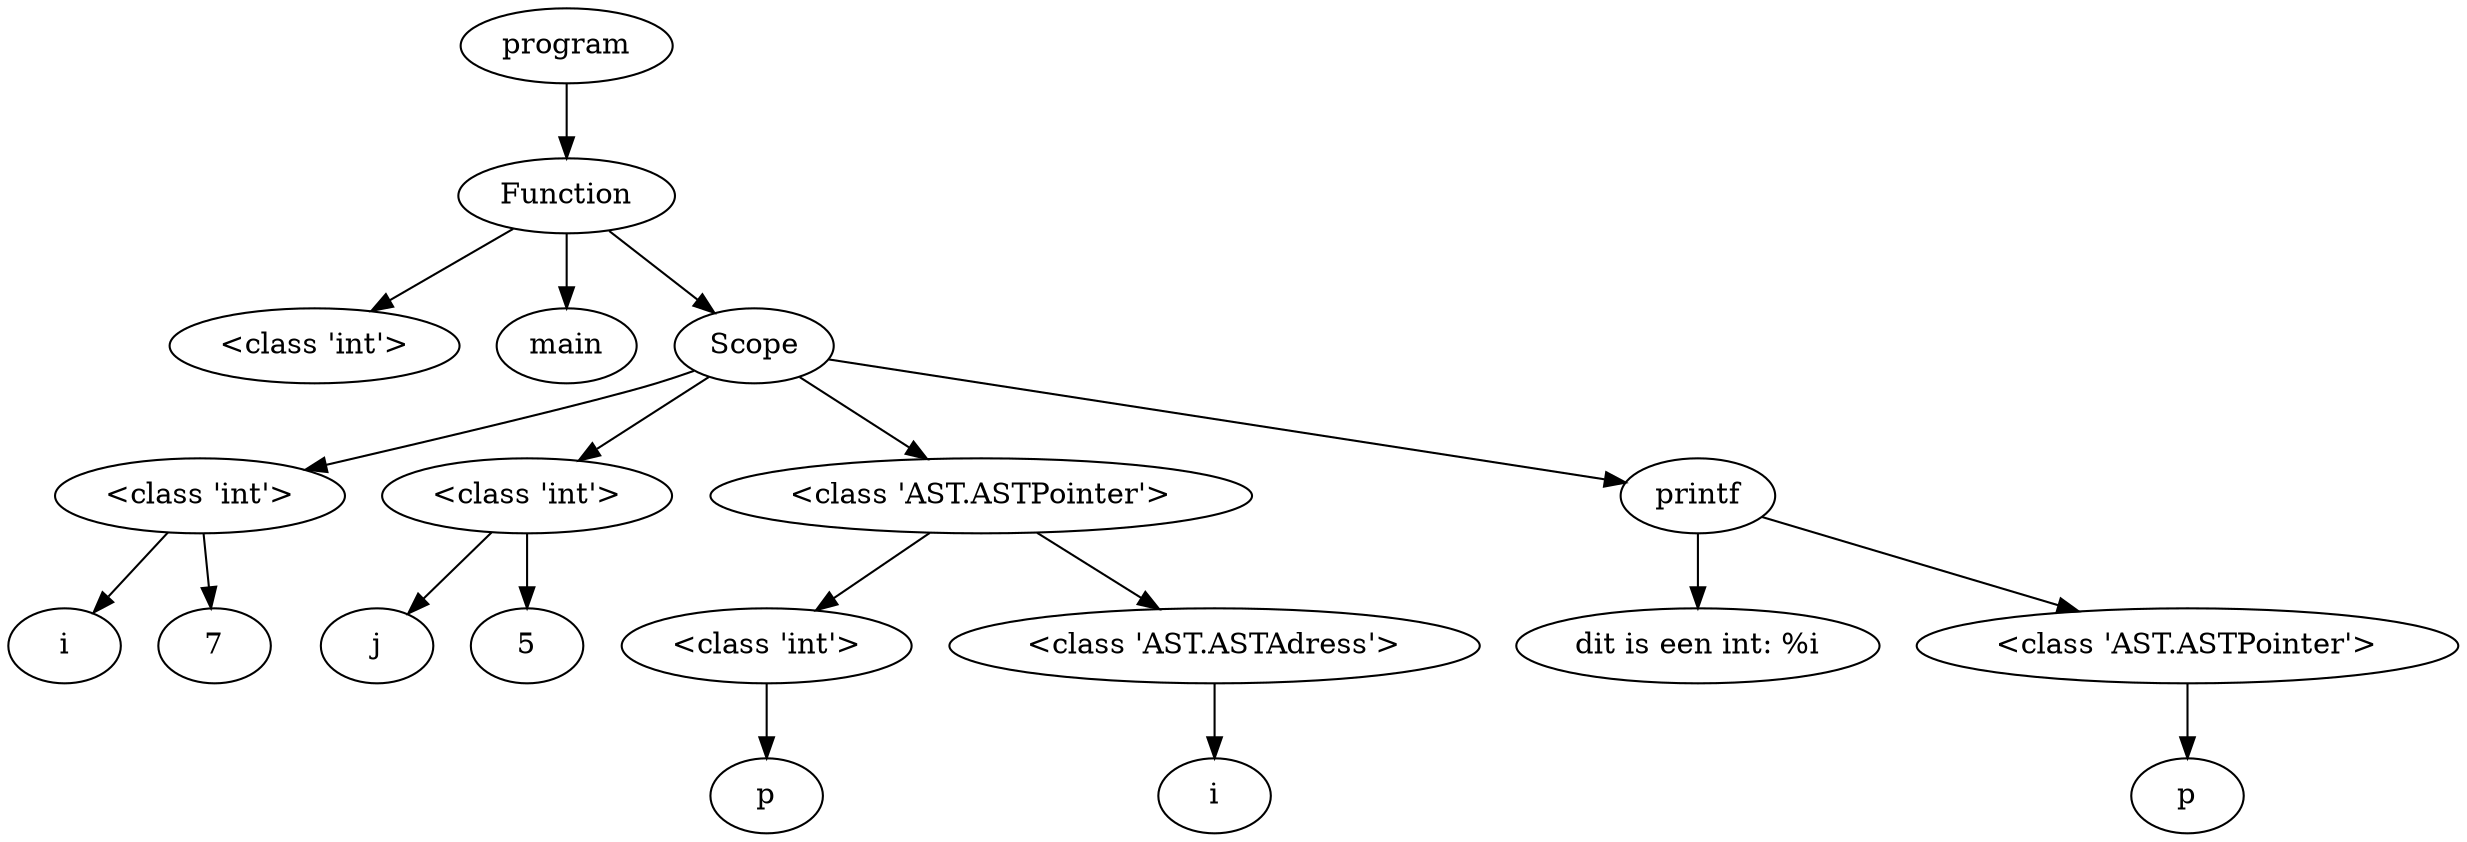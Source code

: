 digraph G { 
"<AST.AST object at 0x000001F3BE26BBB0> (0)"[label="program"]
"<AST.ASTFunction object at 0x000001F3BE26BD60> (1)"[label="Function"]
"<AST.AST object at 0x000001F3BE26BBB0> (0)"->"<AST.ASTFunction object at 0x000001F3BE26BD60> (1)"
"<AST.ASTFunction object at 0x000001F3BE26BD60> (1)"[label="Function"]
"<AST.ASTDataType object at 0x000001F3BE26BA90> (2)"[label="<class 'int'>"]
"<AST.ASTFunction object at 0x000001F3BE26BD60> (1)"->"<AST.ASTDataType object at 0x000001F3BE26BA90> (2)"
"<AST.ASTFunctionName object at 0x000001F3BE26BC70> (2)"[label="main"]
"<AST.ASTFunction object at 0x000001F3BE26BD60> (1)"->"<AST.ASTFunctionName object at 0x000001F3BE26BC70> (2)"
"<AST.ASTScope object at 0x000001F3BE26B730> (2)"[label="Scope"]
"<AST.ASTFunction object at 0x000001F3BE26BD60> (1)"->"<AST.ASTScope object at 0x000001F3BE26B730> (2)"
"<AST.ASTScope object at 0x000001F3BE26B730> (2)"[label="Scope"]
"<AST.ASTDataType object at 0x000001F3BE272700> (3)"[label="<class 'int'>"]
"<AST.ASTScope object at 0x000001F3BE26B730> (2)"->"<AST.ASTDataType object at 0x000001F3BE272700> (3)"
"<AST.ASTDataType object at 0x000001F3BE272700> (3)"[label="<class 'int'>"]
"<AST.ASTVariable object at 0x000001F3BE2720A0> (4)"[label="i"]
"<AST.ASTDataType object at 0x000001F3BE272700> (3)"->"<AST.ASTVariable object at 0x000001F3BE2720A0> (4)"
"<AST.ASTInt object at 0x000001F3BE272040> (4)"[label="7"]
"<AST.ASTDataType object at 0x000001F3BE272700> (3)"->"<AST.ASTInt object at 0x000001F3BE272040> (4)"
"<AST.ASTDataType object at 0x000001F3BE2722E0> (3)"[label="<class 'int'>"]
"<AST.ASTScope object at 0x000001F3BE26B730> (2)"->"<AST.ASTDataType object at 0x000001F3BE2722E0> (3)"
"<AST.ASTDataType object at 0x000001F3BE2722E0> (3)"[label="<class 'int'>"]
"<AST.ASTVariable object at 0x000001F3BE272160> (4)"[label="j"]
"<AST.ASTDataType object at 0x000001F3BE2722E0> (3)"->"<AST.ASTVariable object at 0x000001F3BE272160> (4)"
"<AST.ASTInt object at 0x000001F3BE2728B0> (4)"[label="5"]
"<AST.ASTDataType object at 0x000001F3BE2722E0> (3)"->"<AST.ASTInt object at 0x000001F3BE2728B0> (4)"
"<AST.ASTPointer object at 0x000001F3BE2723D0> (3)"[label="<class 'AST.ASTPointer'>"]
"<AST.ASTScope object at 0x000001F3BE26B730> (2)"->"<AST.ASTPointer object at 0x000001F3BE2723D0> (3)"
"<AST.ASTPointer object at 0x000001F3BE2723D0> (3)"[label="<class 'AST.ASTPointer'>"]
"<AST.ASTDataType object at 0x000001F3BE272A60> (4)"[label="<class 'int'>"]
"<AST.ASTPointer object at 0x000001F3BE2723D0> (3)"->"<AST.ASTDataType object at 0x000001F3BE272A60> (4)"
"<AST.ASTDataType object at 0x000001F3BE272A60> (4)"[label="<class 'int'>"]
"<AST.ASTVariable object at 0x000001F3BE272820> (5)"[label="p"]
"<AST.ASTDataType object at 0x000001F3BE272A60> (4)"->"<AST.ASTVariable object at 0x000001F3BE272820> (5)"
"<AST.ASTAdress object at 0x000001F3BE272520> (4)"[label="<class 'AST.ASTAdress'>"]
"<AST.ASTPointer object at 0x000001F3BE2723D0> (3)"->"<AST.ASTAdress object at 0x000001F3BE272520> (4)"
"<AST.ASTAdress object at 0x000001F3BE272520> (4)"[label="<class 'AST.ASTAdress'>"]
"<AST.ASTVariable object at 0x000001F3BE272490> (5)"[label="i"]
"<AST.ASTAdress object at 0x000001F3BE272520> (4)"->"<AST.ASTVariable object at 0x000001F3BE272490> (5)"
"<AST.ASTPrintf object at 0x000001F3BE2724C0> (3)"[label="printf"]
"<AST.ASTScope object at 0x000001F3BE26B730> (2)"->"<AST.ASTPrintf object at 0x000001F3BE2724C0> (3)"
"<AST.ASTPrintf object at 0x000001F3BE2724C0> (3)"[label="printf"]
"<AST.ASTText object at 0x000001F3BE2726A0> (4)"[label="dit is een int: %i"]
"<AST.ASTPrintf object at 0x000001F3BE2724C0> (3)"->"<AST.ASTText object at 0x000001F3BE2726A0> (4)"
"<AST.ASTPointer object at 0x000001F3BE2729D0> (4)"[label="<class 'AST.ASTPointer'>"]
"<AST.ASTPrintf object at 0x000001F3BE2724C0> (3)"->"<AST.ASTPointer object at 0x000001F3BE2729D0> (4)"
"<AST.ASTPointer object at 0x000001F3BE2729D0> (4)"[label="<class 'AST.ASTPointer'>"]
"<AST.ASTVariable object at 0x000001F3BE272970> (5)"[label="p"]
"<AST.ASTPointer object at 0x000001F3BE2729D0> (4)"->"<AST.ASTVariable object at 0x000001F3BE272970> (5)"
}